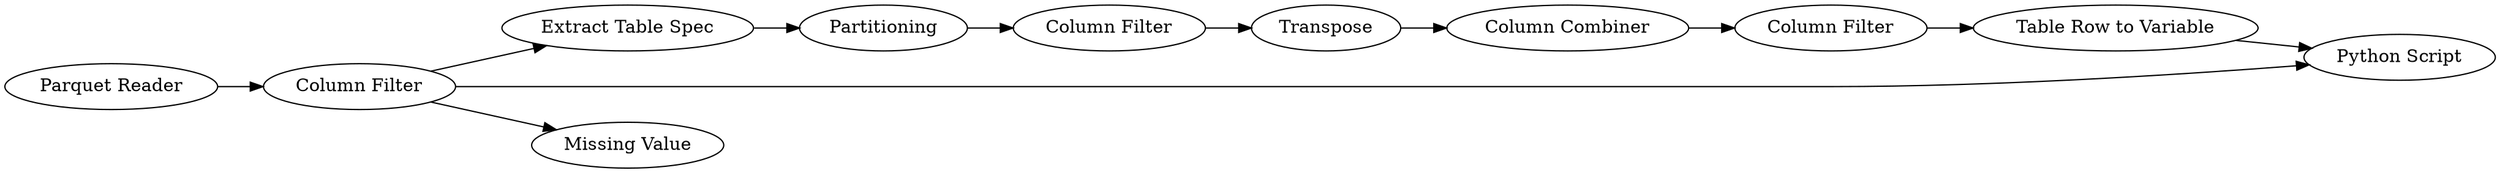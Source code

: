 digraph {
	1 [label="Parquet Reader"]
	2 [label="Extract Table Spec"]
	3 [label=Partitioning]
	4 [label="Column Filter"]
	1881 [label=Transpose]
	1882 [label="Column Combiner"]
	1883 [label="Column Filter"]
	1885 [label="Table Row to Variable"]
	1887 [label="Python Script"]
	1888 [label="Column Filter"]
	1889 [label="Missing Value"]
	1 -> 1888
	2 -> 3
	3 -> 4
	4 -> 1881
	1881 -> 1882
	1882 -> 1883
	1883 -> 1885
	1885 -> 1887
	1888 -> 1889
	1888 -> 2
	1888 -> 1887
	rankdir=LR
}
